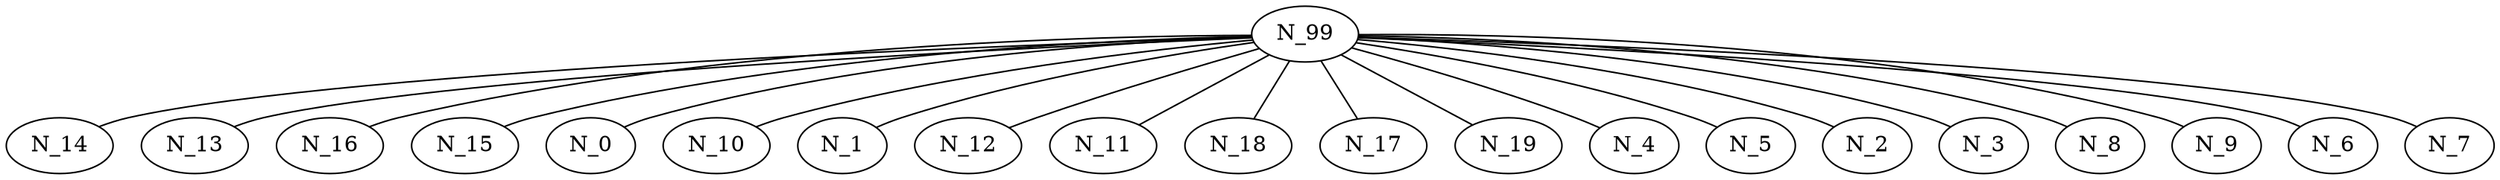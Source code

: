 graph arbolDFS_DFSRecursivo{
N_99 -- N_14;
N_99 -- N_13;
N_99 -- N_16;
N_99 -- N_15;
N_99 -- N_0;
N_99 -- N_10;
N_99 -- N_1;
N_99 -- N_12;
N_99 -- N_11;
N_99 -- N_18;
N_99 -- N_17;
N_99 -- N_19;
N_99 -- N_4;
N_99 -- N_5;
N_99 -- N_2;
N_99 -- N_3;
N_99 -- N_8;
N_99 -- N_9;
N_99 -- N_6;
N_99 -- N_7;
}
